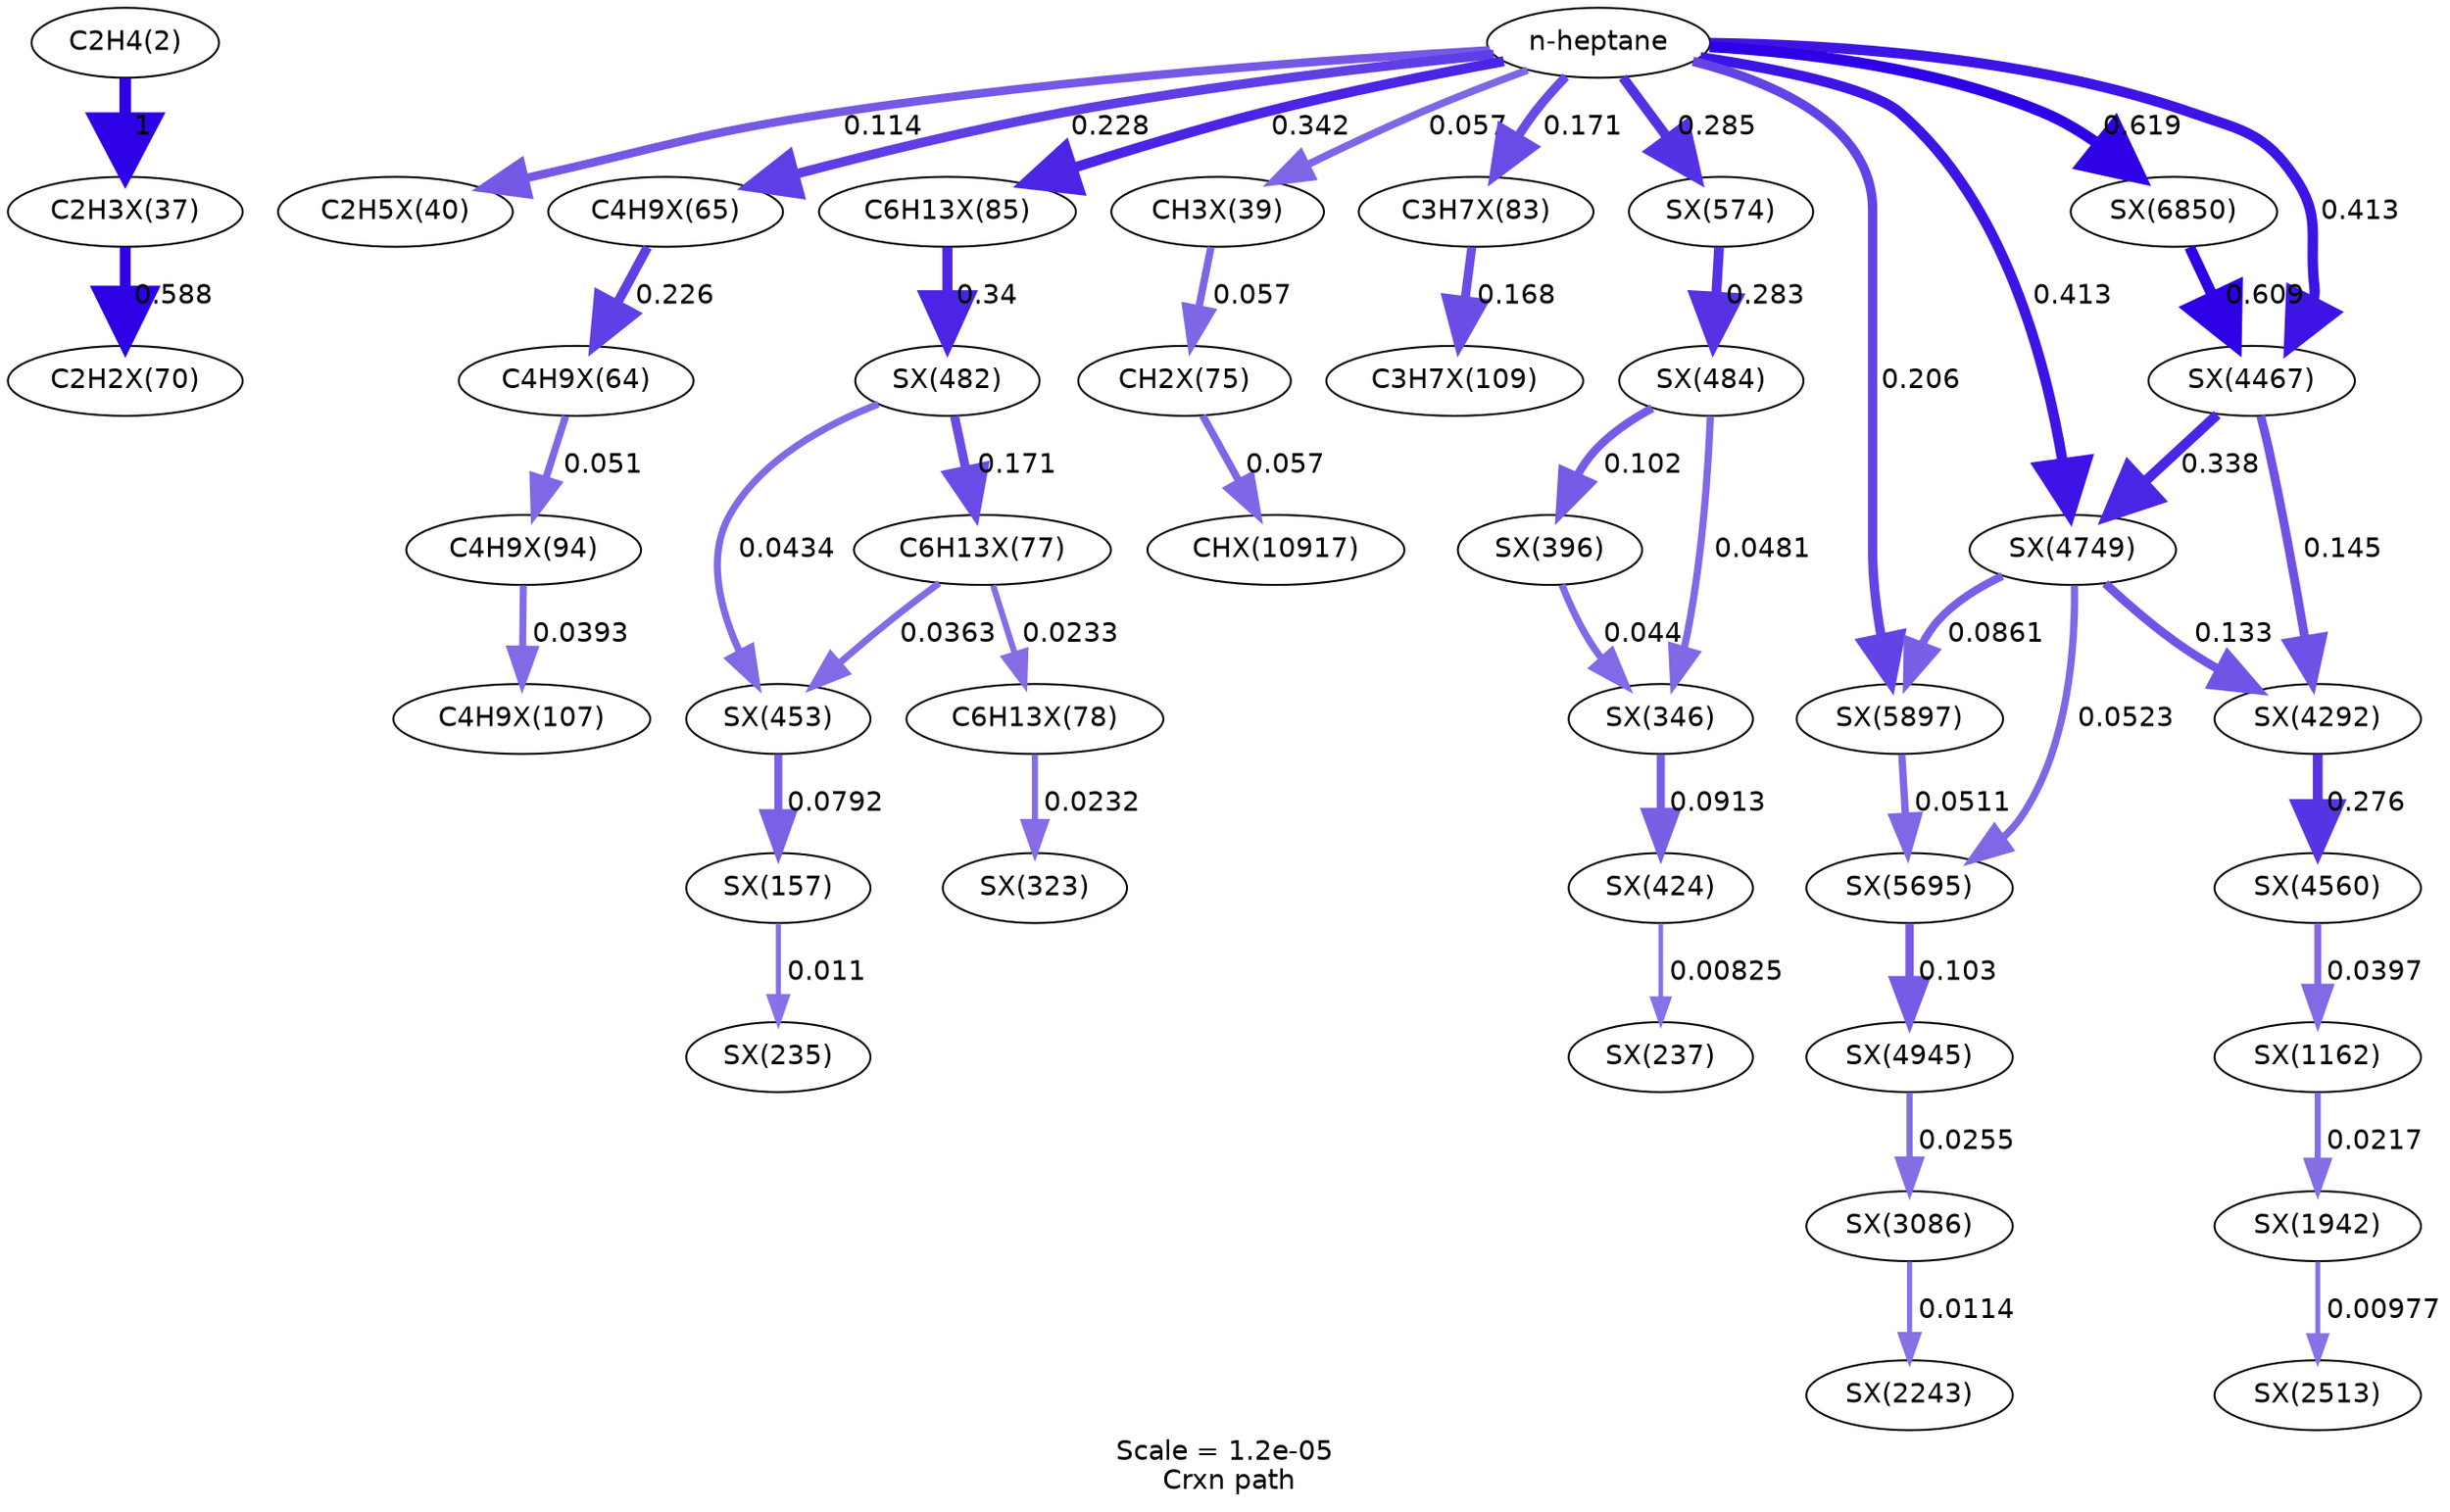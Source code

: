 digraph reaction_paths {
center=1;
s5 -> s57[fontname="Helvetica", style="setlinewidth(6)", arrowsize=3, color="0.7, 1.5, 0.9"
, label=" 1"];
s57 -> s62[fontname="Helvetica", style="setlinewidth(5.6)", arrowsize=2.8, color="0.7, 1.09, 0.9"
, label=" 0.588"];
s0 -> s59[fontname="Helvetica", style="setlinewidth(4.36)", arrowsize=2.18, color="0.7, 0.614, 0.9"
, label=" 0.114"];
s61 -> s60[fontname="Helvetica", style="setlinewidth(4.88)", arrowsize=2.44, color="0.7, 0.726, 0.9"
, label=" 0.226"];
s0 -> s61[fontname="Helvetica", style="setlinewidth(4.88)", arrowsize=2.44, color="0.7, 0.728, 0.9"
, label=" 0.228"];
s60 -> s73[fontname="Helvetica", style="setlinewidth(3.75)", arrowsize=1.88, color="0.7, 0.551, 0.9"
, label=" 0.051"];
s73 -> s79[fontname="Helvetica", style="setlinewidth(3.56)", arrowsize=1.78, color="0.7, 0.539, 0.9"
, label=" 0.0393"];
s91 -> s110[fontname="Helvetica", style="setlinewidth(2.59)", arrowsize=1.3, color="0.7, 0.511, 0.9"
, label=" 0.011"];
s66 -> s117[fontname="Helvetica", style="setlinewidth(3.16)", arrowsize=1.58, color="0.7, 0.523, 0.9"
, label=" 0.0232"];
s65 -> s66[fontname="Helvetica", style="setlinewidth(3.16)", arrowsize=1.58, color="0.7, 0.523, 0.9"
, label=" 0.0233"];
s128 -> s91[fontname="Helvetica", style="setlinewidth(4.09)", arrowsize=2.04, color="0.7, 0.579, 0.9"
, label=" 0.0792"];
s65 -> s128[fontname="Helvetica", style="setlinewidth(3.5)", arrowsize=1.75, color="0.7, 0.536, 0.9"
, label=" 0.0363"];
s130 -> s128[fontname="Helvetica", style="setlinewidth(3.63)", arrowsize=1.82, color="0.7, 0.543, 0.9"
, label=" 0.0434"];
s130 -> s65[fontname="Helvetica", style="setlinewidth(4.67)", arrowsize=2.33, color="0.7, 0.671, 0.9"
, label=" 0.171"];
s69 -> s130[fontname="Helvetica", style="setlinewidth(5.18)", arrowsize=2.59, color="0.7, 0.84, 0.9"
, label=" 0.34"];
s0 -> s69[fontname="Helvetica", style="setlinewidth(5.19)", arrowsize=2.59, color="0.7, 0.842, 0.9"
, label=" 0.342"];
s0 -> s58[fontname="Helvetica", style="setlinewidth(3.84)", arrowsize=1.92, color="0.7, 0.557, 0.9"
, label=" 0.057"];
s0 -> s68[fontname="Helvetica", style="setlinewidth(4.67)", arrowsize=2.33, color="0.7, 0.671, 0.9"
, label=" 0.171"];
s0 -> s135[fontname="Helvetica", style="setlinewidth(5.05)", arrowsize=2.53, color="0.7, 0.785, 0.9"
, label=" 0.285"];
s0 -> s209[fontname="Helvetica", style="setlinewidth(5.33)", arrowsize=2.67, color="0.7, 0.913, 0.9"
, label=" 0.413"];
s0 -> s206[fontname="Helvetica", style="setlinewidth(5.33)", arrowsize=2.67, color="0.7, 0.913, 0.9"
, label=" 0.413"];
s0 -> s222[fontname="Helvetica", style="setlinewidth(5.64)", arrowsize=2.82, color="0.7, 1.12, 0.9"
, label=" 0.619"];
s0 -> s217[fontname="Helvetica", style="setlinewidth(4.81)", arrowsize=2.4, color="0.7, 0.706, 0.9"
, label=" 0.206"];
s58 -> s63[fontname="Helvetica", style="setlinewidth(3.84)", arrowsize=1.92, color="0.7, 0.557, 0.9"
, label=" 0.057"];
s63 -> s235[fontname="Helvetica", style="setlinewidth(3.84)", arrowsize=1.92, color="0.7, 0.557, 0.9"
, label=" 0.057"];
s68 -> s80[fontname="Helvetica", style="setlinewidth(4.65)", arrowsize=2.33, color="0.7, 0.668, 0.9"
, label=" 0.168"];
s125 -> s111[fontname="Helvetica", style="setlinewidth(2.38)", arrowsize=1.19, color="0.7, 0.508, 0.9"
, label=" 0.00825"];
s120 -> s125[fontname="Helvetica", style="setlinewidth(4.19)", arrowsize=2.1, color="0.7, 0.591, 0.9"
, label=" 0.0913"];
s131 -> s120[fontname="Helvetica", style="setlinewidth(3.71)", arrowsize=1.85, color="0.7, 0.548, 0.9"
, label=" 0.0481"];
s123 -> s120[fontname="Helvetica", style="setlinewidth(3.64)", arrowsize=1.82, color="0.7, 0.544, 0.9"
, label=" 0.044"];
s135 -> s131[fontname="Helvetica", style="setlinewidth(5.05)", arrowsize=2.52, color="0.7, 0.783, 0.9"
, label=" 0.283"];
s131 -> s123[fontname="Helvetica", style="setlinewidth(4.28)", arrowsize=2.14, color="0.7, 0.602, 0.9"
, label=" 0.102"];
s171 -> s182[fontname="Helvetica", style="setlinewidth(2.51)", arrowsize=1.25, color="0.7, 0.51, 0.9"
, label=" 0.00977"];
s153 -> s171[fontname="Helvetica", style="setlinewidth(3.11)", arrowsize=1.55, color="0.7, 0.522, 0.9"
, label=" 0.0217"];
s207 -> s153[fontname="Helvetica", style="setlinewidth(3.56)", arrowsize=1.78, color="0.7, 0.54, 0.9"
, label=" 0.0397"];
s203 -> s207[fontname="Helvetica", style="setlinewidth(5.03)", arrowsize=2.51, color="0.7, 0.776, 0.9"
, label=" 0.276"];
s209 -> s203[fontname="Helvetica", style="setlinewidth(4.48)", arrowsize=2.24, color="0.7, 0.633, 0.9"
, label=" 0.133"];
s206 -> s203[fontname="Helvetica", style="setlinewidth(4.54)", arrowsize=2.27, color="0.7, 0.645, 0.9"
, label=" 0.145"];
s215 -> s212[fontname="Helvetica", style="setlinewidth(4.28)", arrowsize=2.14, color="0.7, 0.603, 0.9"
, label=" 0.103"];
s212 -> s192[fontname="Helvetica", style="setlinewidth(3.23)", arrowsize=1.61, color="0.7, 0.525, 0.9"
, label=" 0.0255"];
s209 -> s215[fontname="Helvetica", style="setlinewidth(3.77)", arrowsize=1.89, color="0.7, 0.552, 0.9"
, label=" 0.0523"];
s217 -> s215[fontname="Helvetica", style="setlinewidth(3.76)", arrowsize=1.88, color="0.7, 0.551, 0.9"
, label=" 0.0511"];
s192 -> s177[fontname="Helvetica", style="setlinewidth(2.62)", arrowsize=1.31, color="0.7, 0.511, 0.9"
, label=" 0.0114"];
s206 -> s209[fontname="Helvetica", style="setlinewidth(5.18)", arrowsize=2.59, color="0.7, 0.838, 0.9"
, label=" 0.338"];
s209 -> s217[fontname="Helvetica", style="setlinewidth(4.15)", arrowsize=2.07, color="0.7, 0.586, 0.9"
, label=" 0.0861"];
s222 -> s206[fontname="Helvetica", style="setlinewidth(5.63)", arrowsize=2.81, color="0.7, 1.11, 0.9"
, label=" 0.609"];
s0 [ fontname="Helvetica", label="n-heptane"];
s5 [ fontname="Helvetica", label="C2H4(2)"];
s57 [ fontname="Helvetica", label="C2H3X(37)"];
s58 [ fontname="Helvetica", label="CH3X(39)"];
s59 [ fontname="Helvetica", label="C2H5X(40)"];
s60 [ fontname="Helvetica", label="C4H9X(64)"];
s61 [ fontname="Helvetica", label="C4H9X(65)"];
s62 [ fontname="Helvetica", label="C2H2X(70)"];
s63 [ fontname="Helvetica", label="CH2X(75)"];
s65 [ fontname="Helvetica", label="C6H13X(77)"];
s66 [ fontname="Helvetica", label="C6H13X(78)"];
s68 [ fontname="Helvetica", label="C3H7X(83)"];
s69 [ fontname="Helvetica", label="C6H13X(85)"];
s73 [ fontname="Helvetica", label="C4H9X(94)"];
s79 [ fontname="Helvetica", label="C4H9X(107)"];
s80 [ fontname="Helvetica", label="C3H7X(109)"];
s91 [ fontname="Helvetica", label="SX(157)"];
s110 [ fontname="Helvetica", label="SX(235)"];
s111 [ fontname="Helvetica", label="SX(237)"];
s117 [ fontname="Helvetica", label="SX(323)"];
s120 [ fontname="Helvetica", label="SX(346)"];
s123 [ fontname="Helvetica", label="SX(396)"];
s125 [ fontname="Helvetica", label="SX(424)"];
s128 [ fontname="Helvetica", label="SX(453)"];
s130 [ fontname="Helvetica", label="SX(482)"];
s131 [ fontname="Helvetica", label="SX(484)"];
s135 [ fontname="Helvetica", label="SX(574)"];
s153 [ fontname="Helvetica", label="SX(1162)"];
s171 [ fontname="Helvetica", label="SX(1942)"];
s177 [ fontname="Helvetica", label="SX(2243)"];
s182 [ fontname="Helvetica", label="SX(2513)"];
s192 [ fontname="Helvetica", label="SX(3086)"];
s203 [ fontname="Helvetica", label="SX(4292)"];
s206 [ fontname="Helvetica", label="SX(4467)"];
s207 [ fontname="Helvetica", label="SX(4560)"];
s209 [ fontname="Helvetica", label="SX(4749)"];
s212 [ fontname="Helvetica", label="SX(4945)"];
s215 [ fontname="Helvetica", label="SX(5695)"];
s217 [ fontname="Helvetica", label="SX(5897)"];
s222 [ fontname="Helvetica", label="SX(6850)"];
s235 [ fontname="Helvetica", label="CHX(10917)"];
 label = "Scale = 1.2e-05\l Crxn path";
 fontname = "Helvetica";
}
